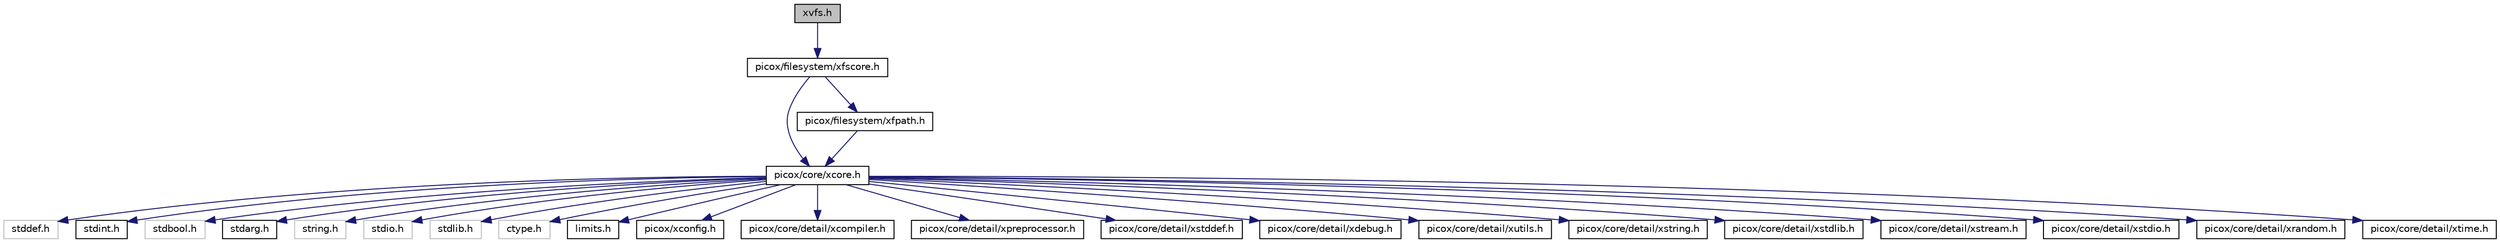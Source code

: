 digraph "xvfs.h"
{
  edge [fontname="Helvetica",fontsize="10",labelfontname="Helvetica",labelfontsize="10"];
  node [fontname="Helvetica",fontsize="10",shape=record];
  Node1 [label="xvfs.h",height=0.2,width=0.4,color="black", fillcolor="grey75", style="filled", fontcolor="black"];
  Node1 -> Node2 [color="midnightblue",fontsize="10",style="solid",fontname="Helvetica"];
  Node2 [label="picox/filesystem/xfscore.h",height=0.2,width=0.4,color="black", fillcolor="white", style="filled",URL="$xfscore_8h.html"];
  Node2 -> Node3 [color="midnightblue",fontsize="10",style="solid",fontname="Helvetica"];
  Node3 [label="picox/core/xcore.h",height=0.2,width=0.4,color="black", fillcolor="white", style="filled",URL="$xcore_8h.html"];
  Node3 -> Node4 [color="midnightblue",fontsize="10",style="solid",fontname="Helvetica"];
  Node4 [label="stddef.h",height=0.2,width=0.4,color="grey75", fillcolor="white", style="filled"];
  Node3 -> Node5 [color="midnightblue",fontsize="10",style="solid",fontname="Helvetica"];
  Node5 [label="stdint.h",height=0.2,width=0.4,color="black", fillcolor="white", style="filled",URL="$stdint_8h.html"];
  Node3 -> Node6 [color="midnightblue",fontsize="10",style="solid",fontname="Helvetica"];
  Node6 [label="stdbool.h",height=0.2,width=0.4,color="grey75", fillcolor="white", style="filled"];
  Node3 -> Node7 [color="midnightblue",fontsize="10",style="solid",fontname="Helvetica"];
  Node7 [label="stdarg.h",height=0.2,width=0.4,color="black", fillcolor="white", style="filled",URL="$stdarg_8h.html"];
  Node3 -> Node8 [color="midnightblue",fontsize="10",style="solid",fontname="Helvetica"];
  Node8 [label="string.h",height=0.2,width=0.4,color="grey75", fillcolor="white", style="filled"];
  Node3 -> Node9 [color="midnightblue",fontsize="10",style="solid",fontname="Helvetica"];
  Node9 [label="stdio.h",height=0.2,width=0.4,color="grey75", fillcolor="white", style="filled"];
  Node3 -> Node10 [color="midnightblue",fontsize="10",style="solid",fontname="Helvetica"];
  Node10 [label="stdlib.h",height=0.2,width=0.4,color="grey75", fillcolor="white", style="filled"];
  Node3 -> Node11 [color="midnightblue",fontsize="10",style="solid",fontname="Helvetica"];
  Node11 [label="ctype.h",height=0.2,width=0.4,color="grey75", fillcolor="white", style="filled"];
  Node3 -> Node12 [color="midnightblue",fontsize="10",style="solid",fontname="Helvetica"];
  Node12 [label="limits.h",height=0.2,width=0.4,color="black", fillcolor="white", style="filled",URL="$limits_8h.html"];
  Node3 -> Node13 [color="midnightblue",fontsize="10",style="solid",fontname="Helvetica"];
  Node13 [label="picox/xconfig.h",height=0.2,width=0.4,color="black", fillcolor="white", style="filled",URL="$xconfig_8h.html"];
  Node3 -> Node14 [color="midnightblue",fontsize="10",style="solid",fontname="Helvetica"];
  Node14 [label="picox/core/detail/xcompiler.h",height=0.2,width=0.4,color="black", fillcolor="white", style="filled",URL="$xcompiler_8h_source.html"];
  Node3 -> Node15 [color="midnightblue",fontsize="10",style="solid",fontname="Helvetica"];
  Node15 [label="picox/core/detail/xpreprocessor.h",height=0.2,width=0.4,color="black", fillcolor="white", style="filled",URL="$xpreprocessor_8h.html",tooltip="プリプロセッサユーティリティ "];
  Node3 -> Node16 [color="midnightblue",fontsize="10",style="solid",fontname="Helvetica"];
  Node16 [label="picox/core/detail/xstddef.h",height=0.2,width=0.4,color="black", fillcolor="white", style="filled",URL="$xstddef_8h.html",tooltip="共通の型やマクロ定義等 "];
  Node3 -> Node17 [color="midnightblue",fontsize="10",style="solid",fontname="Helvetica"];
  Node17 [label="picox/core/detail/xdebug.h",height=0.2,width=0.4,color="black", fillcolor="white", style="filled",URL="$xdebug_8h.html",tooltip="デバッグログやassert等の定義 "];
  Node3 -> Node18 [color="midnightblue",fontsize="10",style="solid",fontname="Helvetica"];
  Node18 [label="picox/core/detail/xutils.h",height=0.2,width=0.4,color="black", fillcolor="white", style="filled",URL="$xutils_8h.html",tooltip="低レベルなあれこれ雑多なユーティリティ集 "];
  Node3 -> Node19 [color="midnightblue",fontsize="10",style="solid",fontname="Helvetica"];
  Node19 [label="picox/core/detail/xstring.h",height=0.2,width=0.4,color="black", fillcolor="white", style="filled",URL="$xstring_8h.html",tooltip="標準Cライブラリstring.hの拡張定義 "];
  Node3 -> Node20 [color="midnightblue",fontsize="10",style="solid",fontname="Helvetica"];
  Node20 [label="picox/core/detail/xstdlib.h",height=0.2,width=0.4,color="black", fillcolor="white", style="filled",URL="$xstdlib_8h.html",tooltip="主にmalloc系関数の定義 "];
  Node3 -> Node21 [color="midnightblue",fontsize="10",style="solid",fontname="Helvetica"];
  Node21 [label="picox/core/detail/xstream.h",height=0.2,width=0.4,color="black", fillcolor="white", style="filled",URL="$xstream_8h.html",tooltip="入出力を抽象化するストリーム定義 "];
  Node3 -> Node22 [color="midnightblue",fontsize="10",style="solid",fontname="Helvetica"];
  Node22 [label="picox/core/detail/xstdio.h",height=0.2,width=0.4,color="black", fillcolor="white", style="filled",URL="$xstdio_8h.html",tooltip="stdio.h系関数定義 "];
  Node3 -> Node23 [color="midnightblue",fontsize="10",style="solid",fontname="Helvetica"];
  Node23 [label="picox/core/detail/xrandom.h",height=0.2,width=0.4,color="black", fillcolor="white", style="filled",URL="$xrandom_8h.html",tooltip="擬似乱数生成定義 "];
  Node3 -> Node24 [color="midnightblue",fontsize="10",style="solid",fontname="Helvetica"];
  Node24 [label="picox/core/detail/xtime.h",height=0.2,width=0.4,color="black", fillcolor="white", style="filled",URL="$xtime_8h.html"];
  Node2 -> Node25 [color="midnightblue",fontsize="10",style="solid",fontname="Helvetica"];
  Node25 [label="picox/filesystem/xfpath.h",height=0.2,width=0.4,color="black", fillcolor="white", style="filled",URL="$xfpath_8h.html",tooltip="ファイルパス操作ユーティリティ定義 "];
  Node25 -> Node3 [color="midnightblue",fontsize="10",style="solid",fontname="Helvetica"];
}
